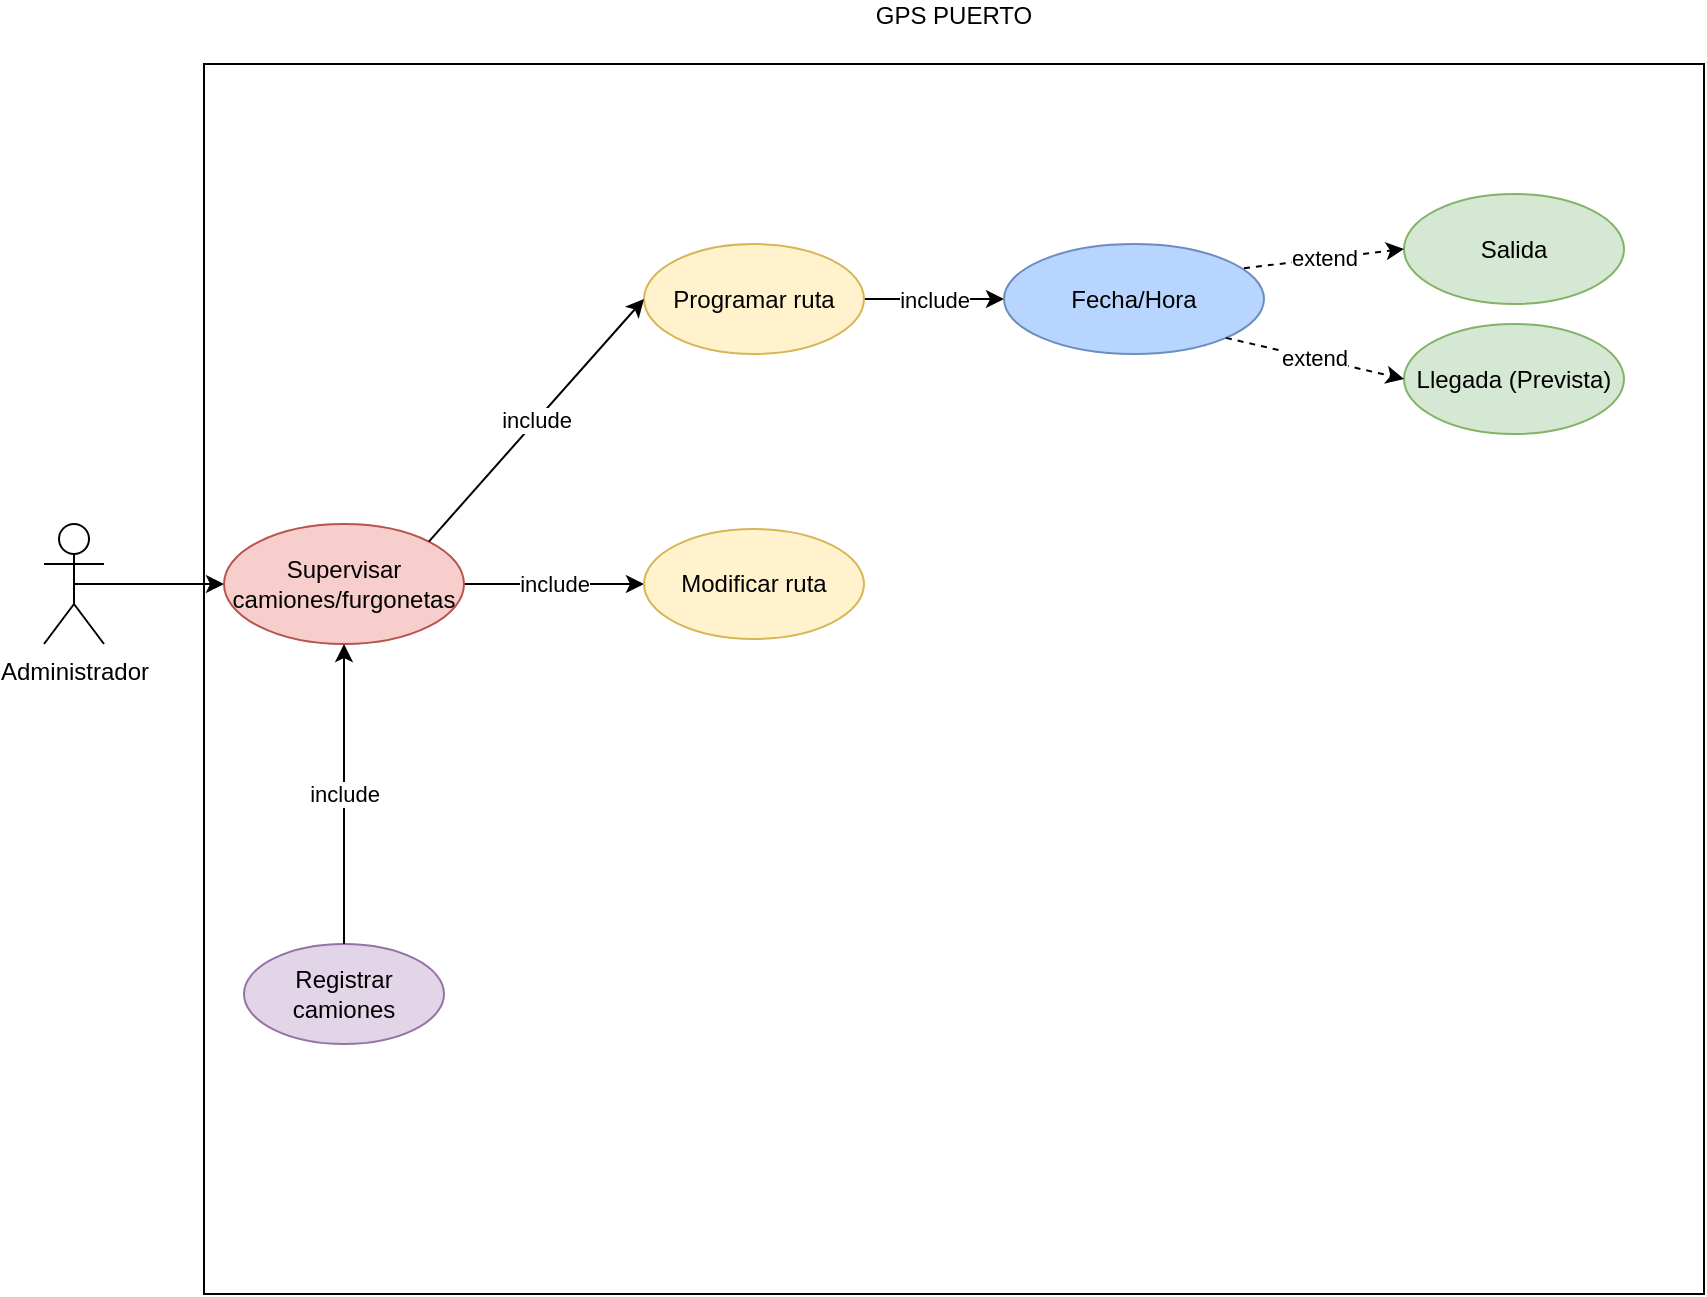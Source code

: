 <mxfile version="15.7.3" type="github">
  <diagram id="KCquEJpXrbXl-F_E12WD" name="Page-1">
    <mxGraphModel dx="1808" dy="1701" grid="1" gridSize="10" guides="1" tooltips="1" connect="1" arrows="1" fold="1" page="1" pageScale="1" pageWidth="827" pageHeight="1169" math="0" shadow="0">
      <root>
        <mxCell id="0" />
        <mxCell id="1" parent="0" />
        <mxCell id="dsr_hfcar22ZFNonx71S-2" value="&lt;div&gt;GPS PUERTO&lt;/div&gt;&lt;div&gt;&lt;br&gt;&lt;/div&gt;" style="rounded=0;whiteSpace=wrap;html=1;direction=south;labelPosition=center;verticalLabelPosition=top;align=center;verticalAlign=bottom;fillOpacity=0;" vertex="1" parent="1">
          <mxGeometry x="-130" y="-50" width="750" height="615" as="geometry" />
        </mxCell>
        <mxCell id="dsr_hfcar22ZFNonx71S-7" style="edgeStyle=orthogonalEdgeStyle;rounded=0;orthogonalLoop=1;jettySize=auto;html=1;exitX=0.5;exitY=0.5;exitDx=0;exitDy=0;exitPerimeter=0;" edge="1" parent="1" source="dsr_hfcar22ZFNonx71S-1">
          <mxGeometry relative="1" as="geometry">
            <mxPoint x="-120" y="210" as="targetPoint" />
          </mxGeometry>
        </mxCell>
        <mxCell id="dsr_hfcar22ZFNonx71S-1" value="Administrador" style="shape=umlActor;verticalLabelPosition=bottom;verticalAlign=top;html=1;outlineConnect=0;" vertex="1" parent="1">
          <mxGeometry x="-210" y="180" width="30" height="60" as="geometry" />
        </mxCell>
        <mxCell id="dsr_hfcar22ZFNonx71S-17" value="include" style="edgeStyle=orthogonalEdgeStyle;rounded=0;orthogonalLoop=1;jettySize=auto;html=1;exitX=1;exitY=0.5;exitDx=0;exitDy=0;entryX=0;entryY=0.5;entryDx=0;entryDy=0;" edge="1" parent="1" source="dsr_hfcar22ZFNonx71S-3" target="dsr_hfcar22ZFNonx71S-16">
          <mxGeometry relative="1" as="geometry" />
        </mxCell>
        <mxCell id="dsr_hfcar22ZFNonx71S-3" value="Supervisar camiones/furgonetas" style="ellipse;whiteSpace=wrap;html=1;fillColor=#f8cecc;strokeColor=#b85450;" vertex="1" parent="1">
          <mxGeometry x="-120" y="180" width="120" height="60" as="geometry" />
        </mxCell>
        <mxCell id="dsr_hfcar22ZFNonx71S-4" value="Registrar camiones" style="ellipse;whiteSpace=wrap;html=1;fillColor=#e1d5e7;strokeColor=#9673a6;" vertex="1" parent="1">
          <mxGeometry x="-110" y="390" width="100" height="50" as="geometry" />
        </mxCell>
        <mxCell id="dsr_hfcar22ZFNonx71S-15" value="include" style="edgeStyle=orthogonalEdgeStyle;rounded=0;orthogonalLoop=1;jettySize=auto;html=1;exitX=1;exitY=0.5;exitDx=0;exitDy=0;" edge="1" parent="1" source="dsr_hfcar22ZFNonx71S-5" target="dsr_hfcar22ZFNonx71S-13">
          <mxGeometry relative="1" as="geometry" />
        </mxCell>
        <mxCell id="dsr_hfcar22ZFNonx71S-5" value="Programar ruta" style="ellipse;whiteSpace=wrap;html=1;fillColor=#fff2cc;strokeColor=#d6b656;" vertex="1" parent="1">
          <mxGeometry x="90" y="40" width="110" height="55" as="geometry" />
        </mxCell>
        <mxCell id="dsr_hfcar22ZFNonx71S-6" value="include" style="endArrow=classic;html=1;rounded=0;entryX=0.5;entryY=1;entryDx=0;entryDy=0;" edge="1" parent="1" source="dsr_hfcar22ZFNonx71S-4" target="dsr_hfcar22ZFNonx71S-3">
          <mxGeometry width="50" height="50" relative="1" as="geometry">
            <mxPoint x="120" y="160" as="sourcePoint" />
            <mxPoint x="170" y="110" as="targetPoint" />
          </mxGeometry>
        </mxCell>
        <mxCell id="dsr_hfcar22ZFNonx71S-10" value="include" style="endArrow=classic;html=1;rounded=0;entryX=0;entryY=0.5;entryDx=0;entryDy=0;exitX=1;exitY=0;exitDx=0;exitDy=0;" edge="1" parent="1" source="dsr_hfcar22ZFNonx71S-3" target="dsr_hfcar22ZFNonx71S-5">
          <mxGeometry width="50" height="50" relative="1" as="geometry">
            <mxPoint x="120" y="160" as="sourcePoint" />
            <mxPoint x="170" y="110" as="targetPoint" />
          </mxGeometry>
        </mxCell>
        <mxCell id="dsr_hfcar22ZFNonx71S-13" value="Fecha/Hora" style="ellipse;whiteSpace=wrap;html=1;fillColor=#B8D5FF;strokeColor=#6c8ebf;" vertex="1" parent="1">
          <mxGeometry x="270" y="40" width="130" height="55" as="geometry" />
        </mxCell>
        <mxCell id="dsr_hfcar22ZFNonx71S-16" value="Modificar ruta" style="ellipse;whiteSpace=wrap;html=1;fillColor=#fff2cc;strokeColor=#d6b656;" vertex="1" parent="1">
          <mxGeometry x="90" y="182.5" width="110" height="55" as="geometry" />
        </mxCell>
        <mxCell id="dsr_hfcar22ZFNonx71S-21" value="Salida" style="ellipse;whiteSpace=wrap;html=1;fillColor=#d5e8d4;strokeColor=#82b366;" vertex="1" parent="1">
          <mxGeometry x="470" y="15" width="110" height="55" as="geometry" />
        </mxCell>
        <mxCell id="dsr_hfcar22ZFNonx71S-24" value="Llegada (Prevista)" style="ellipse;whiteSpace=wrap;html=1;fillColor=#d5e8d4;strokeColor=#82b366;" vertex="1" parent="1">
          <mxGeometry x="470" y="80" width="110" height="55" as="geometry" />
        </mxCell>
        <mxCell id="dsr_hfcar22ZFNonx71S-25" value="extend" style="endArrow=classic;html=1;rounded=0;exitX=0.923;exitY=0.22;exitDx=0;exitDy=0;entryX=0;entryY=0.5;entryDx=0;entryDy=0;exitPerimeter=0;dashed=1;" edge="1" parent="1" source="dsr_hfcar22ZFNonx71S-13" target="dsr_hfcar22ZFNonx71S-21">
          <mxGeometry width="50" height="50" relative="1" as="geometry">
            <mxPoint x="120" y="230" as="sourcePoint" />
            <mxPoint x="170" y="180" as="targetPoint" />
          </mxGeometry>
        </mxCell>
        <mxCell id="dsr_hfcar22ZFNonx71S-26" value="extend" style="endArrow=classic;html=1;rounded=0;exitX=1;exitY=1;exitDx=0;exitDy=0;entryX=0;entryY=0.5;entryDx=0;entryDy=0;dashed=1;" edge="1" parent="1" source="dsr_hfcar22ZFNonx71S-13" target="dsr_hfcar22ZFNonx71S-24">
          <mxGeometry width="50" height="50" relative="1" as="geometry">
            <mxPoint x="120" y="230" as="sourcePoint" />
            <mxPoint x="170" y="180" as="targetPoint" />
          </mxGeometry>
        </mxCell>
      </root>
    </mxGraphModel>
  </diagram>
</mxfile>
